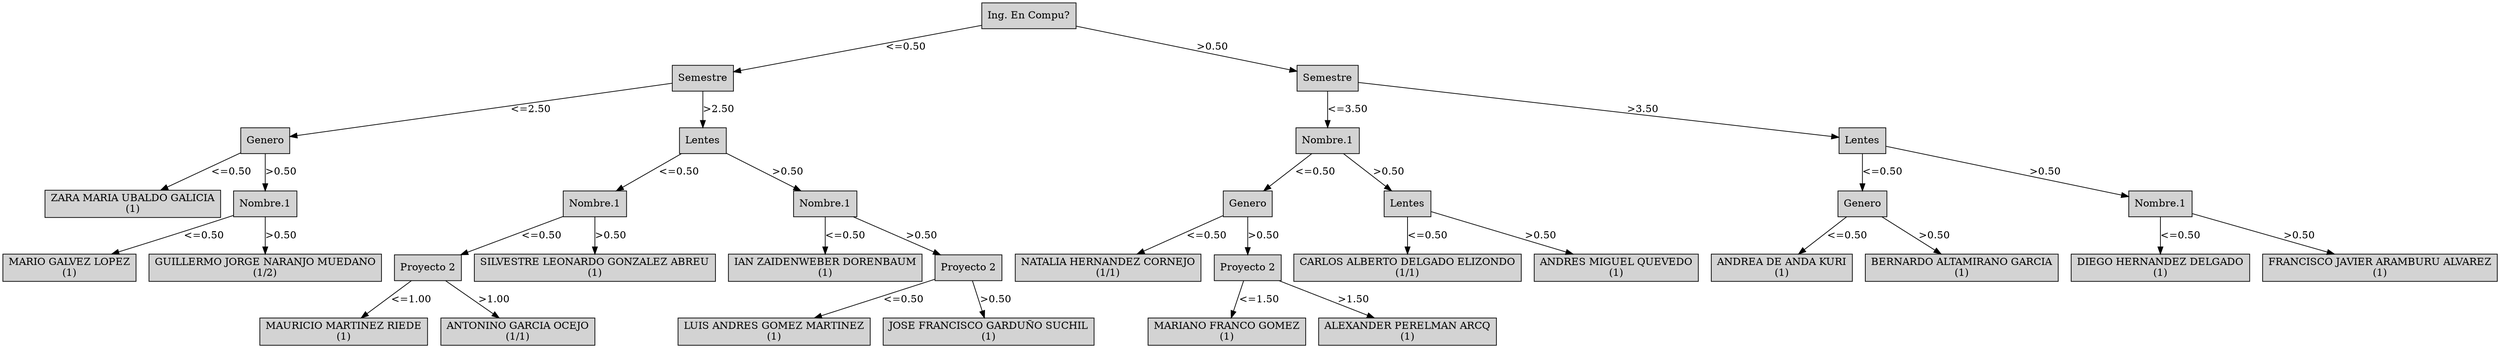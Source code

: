 digraph ID3_Tree {
"0" [shape=box, style=filled, label="Ing. En Compu?
", weight=1]
"1" [shape=box, style=filled, label="Semestre
", weight=2]
0 -> 1 [ label = "<=0.50"];
"2" [shape=box, style=filled, label="Genero
", weight=3]
1 -> 2 [ label = "<=2.50"];
"3" [shape=box, style=filled, label="ZARA MARIA UBALDO GALICIA
(1)
", weight=4]
2 -> 3 [ label = "<=0.50"];
"4" [shape=box, style=filled, label="Nombre.1
", weight=4]
2 -> 4 [ label = ">0.50"];
"5" [shape=box, style=filled, label="MARIO GALVEZ LOPEZ
(1)
", weight=5]
4 -> 5 [ label = "<=0.50"];
"6" [shape=box, style=filled, label="GUILLERMO JORGE NARANJO MUEDANO
(1/2)
", weight=5]
4 -> 6 [ label = ">0.50"];
"7" [shape=box, style=filled, label="Lentes
", weight=3]
1 -> 7 [ label = ">2.50"];
"8" [shape=box, style=filled, label="Nombre.1
", weight=4]
7 -> 8 [ label = "<=0.50"];
"9" [shape=box, style=filled, label="Proyecto 2
", weight=5]
8 -> 9 [ label = "<=0.50"];
"10" [shape=box, style=filled, label="MAURICIO MARTINEZ RIEDE
(1)
", weight=6]
9 -> 10 [ label = "<=1.00"];
"11" [shape=box, style=filled, label="ANTONINO GARCIA OCEJO
(1/1)
", weight=6]
9 -> 11 [ label = ">1.00"];
"12" [shape=box, style=filled, label="SILVESTRE LEONARDO GONZALEZ ABREU
(1)
", weight=5]
8 -> 12 [ label = ">0.50"];
"13" [shape=box, style=filled, label="Nombre.1
", weight=4]
7 -> 13 [ label = ">0.50"];
"14" [shape=box, style=filled, label="IAN ZAIDENWEBER DORENBAUM
(1)
", weight=5]
13 -> 14 [ label = "<=0.50"];
"15" [shape=box, style=filled, label="Proyecto 2
", weight=5]
13 -> 15 [ label = ">0.50"];
"16" [shape=box, style=filled, label="LUIS ANDRES GOMEZ MARTINEZ
(1)
", weight=6]
15 -> 16 [ label = "<=0.50"];
"17" [shape=box, style=filled, label="JOSE FRANCISCO GARDUÑO SUCHIL
(1)
", weight=6]
15 -> 17 [ label = ">0.50"];
"18" [shape=box, style=filled, label="Semestre
", weight=2]
0 -> 18 [ label = ">0.50"];
"19" [shape=box, style=filled, label="Nombre.1
", weight=3]
18 -> 19 [ label = "<=3.50"];
"20" [shape=box, style=filled, label="Genero
", weight=4]
19 -> 20 [ label = "<=0.50"];
"21" [shape=box, style=filled, label="NATALIA HERNANDEZ CORNEJO
(1/1)
", weight=5]
20 -> 21 [ label = "<=0.50"];
"22" [shape=box, style=filled, label="Proyecto 2
", weight=5]
20 -> 22 [ label = ">0.50"];
"23" [shape=box, style=filled, label="MARIANO FRANCO GOMEZ
(1)
", weight=6]
22 -> 23 [ label = "<=1.50"];
"24" [shape=box, style=filled, label="ALEXANDER PERELMAN ARCQ
(1)
", weight=6]
22 -> 24 [ label = ">1.50"];
"25" [shape=box, style=filled, label="Lentes
", weight=4]
19 -> 25 [ label = ">0.50"];
"26" [shape=box, style=filled, label="CARLOS ALBERTO DELGADO ELIZONDO
(1/1)
", weight=5]
25 -> 26 [ label = "<=0.50"];
"27" [shape=box, style=filled, label="ANDRES MIGUEL QUEVEDO
(1)
", weight=5]
25 -> 27 [ label = ">0.50"];
"28" [shape=box, style=filled, label="Lentes
", weight=3]
18 -> 28 [ label = ">3.50"];
"29" [shape=box, style=filled, label="Genero
", weight=4]
28 -> 29 [ label = "<=0.50"];
"30" [shape=box, style=filled, label="ANDREA DE ANDA KURI
(1)
", weight=5]
29 -> 30 [ label = "<=0.50"];
"31" [shape=box, style=filled, label="BERNARDO ALTAMIRANO GARCIA
(1)
", weight=5]
29 -> 31 [ label = ">0.50"];
"32" [shape=box, style=filled, label="Nombre.1
", weight=4]
28 -> 32 [ label = ">0.50"];
"33" [shape=box, style=filled, label="DIEGO HERNANDEZ DELGADO
(1)
", weight=5]
32 -> 33 [ label = "<=0.50"];
"34" [shape=box, style=filled, label="FRANCISCO JAVIER ARAMBURU ALVAREZ
(1)
", weight=5]
32 -> 34 [ label = ">0.50"];
{rank=same; 0;};
{rank=same; 1;18;};
{rank=same; 2;7;19;28;};
{rank=same; 3;4;8;13;20;25;29;32;};
{rank=same; 5;6;9;12;14;15;21;22;26;27;30;31;33;34;};
{rank=same; 10;11;16;17;23;24;};
}